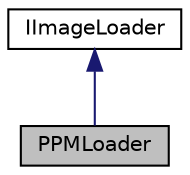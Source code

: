digraph "PPMLoader"
{
 // LATEX_PDF_SIZE
  edge [fontname="Helvetica",fontsize="10",labelfontname="Helvetica",labelfontsize="10"];
  node [fontname="Helvetica",fontsize="10",shape=record];
  Node1 [label="PPMLoader",height=0.2,width=0.4,color="black", fillcolor="grey75", style="filled", fontcolor="black",tooltip="PPM Image loader concrete implementation."];
  Node2 -> Node1 [dir="back",color="midnightblue",fontsize="10",style="solid",fontname="Helvetica"];
  Node2 [label="IImageLoader",height=0.2,width=0.4,color="black", fillcolor="white", style="filled",URL="$classarm__compute_1_1utils_1_1_i_image_loader.xhtml",tooltip="Image loader interface."];
}
